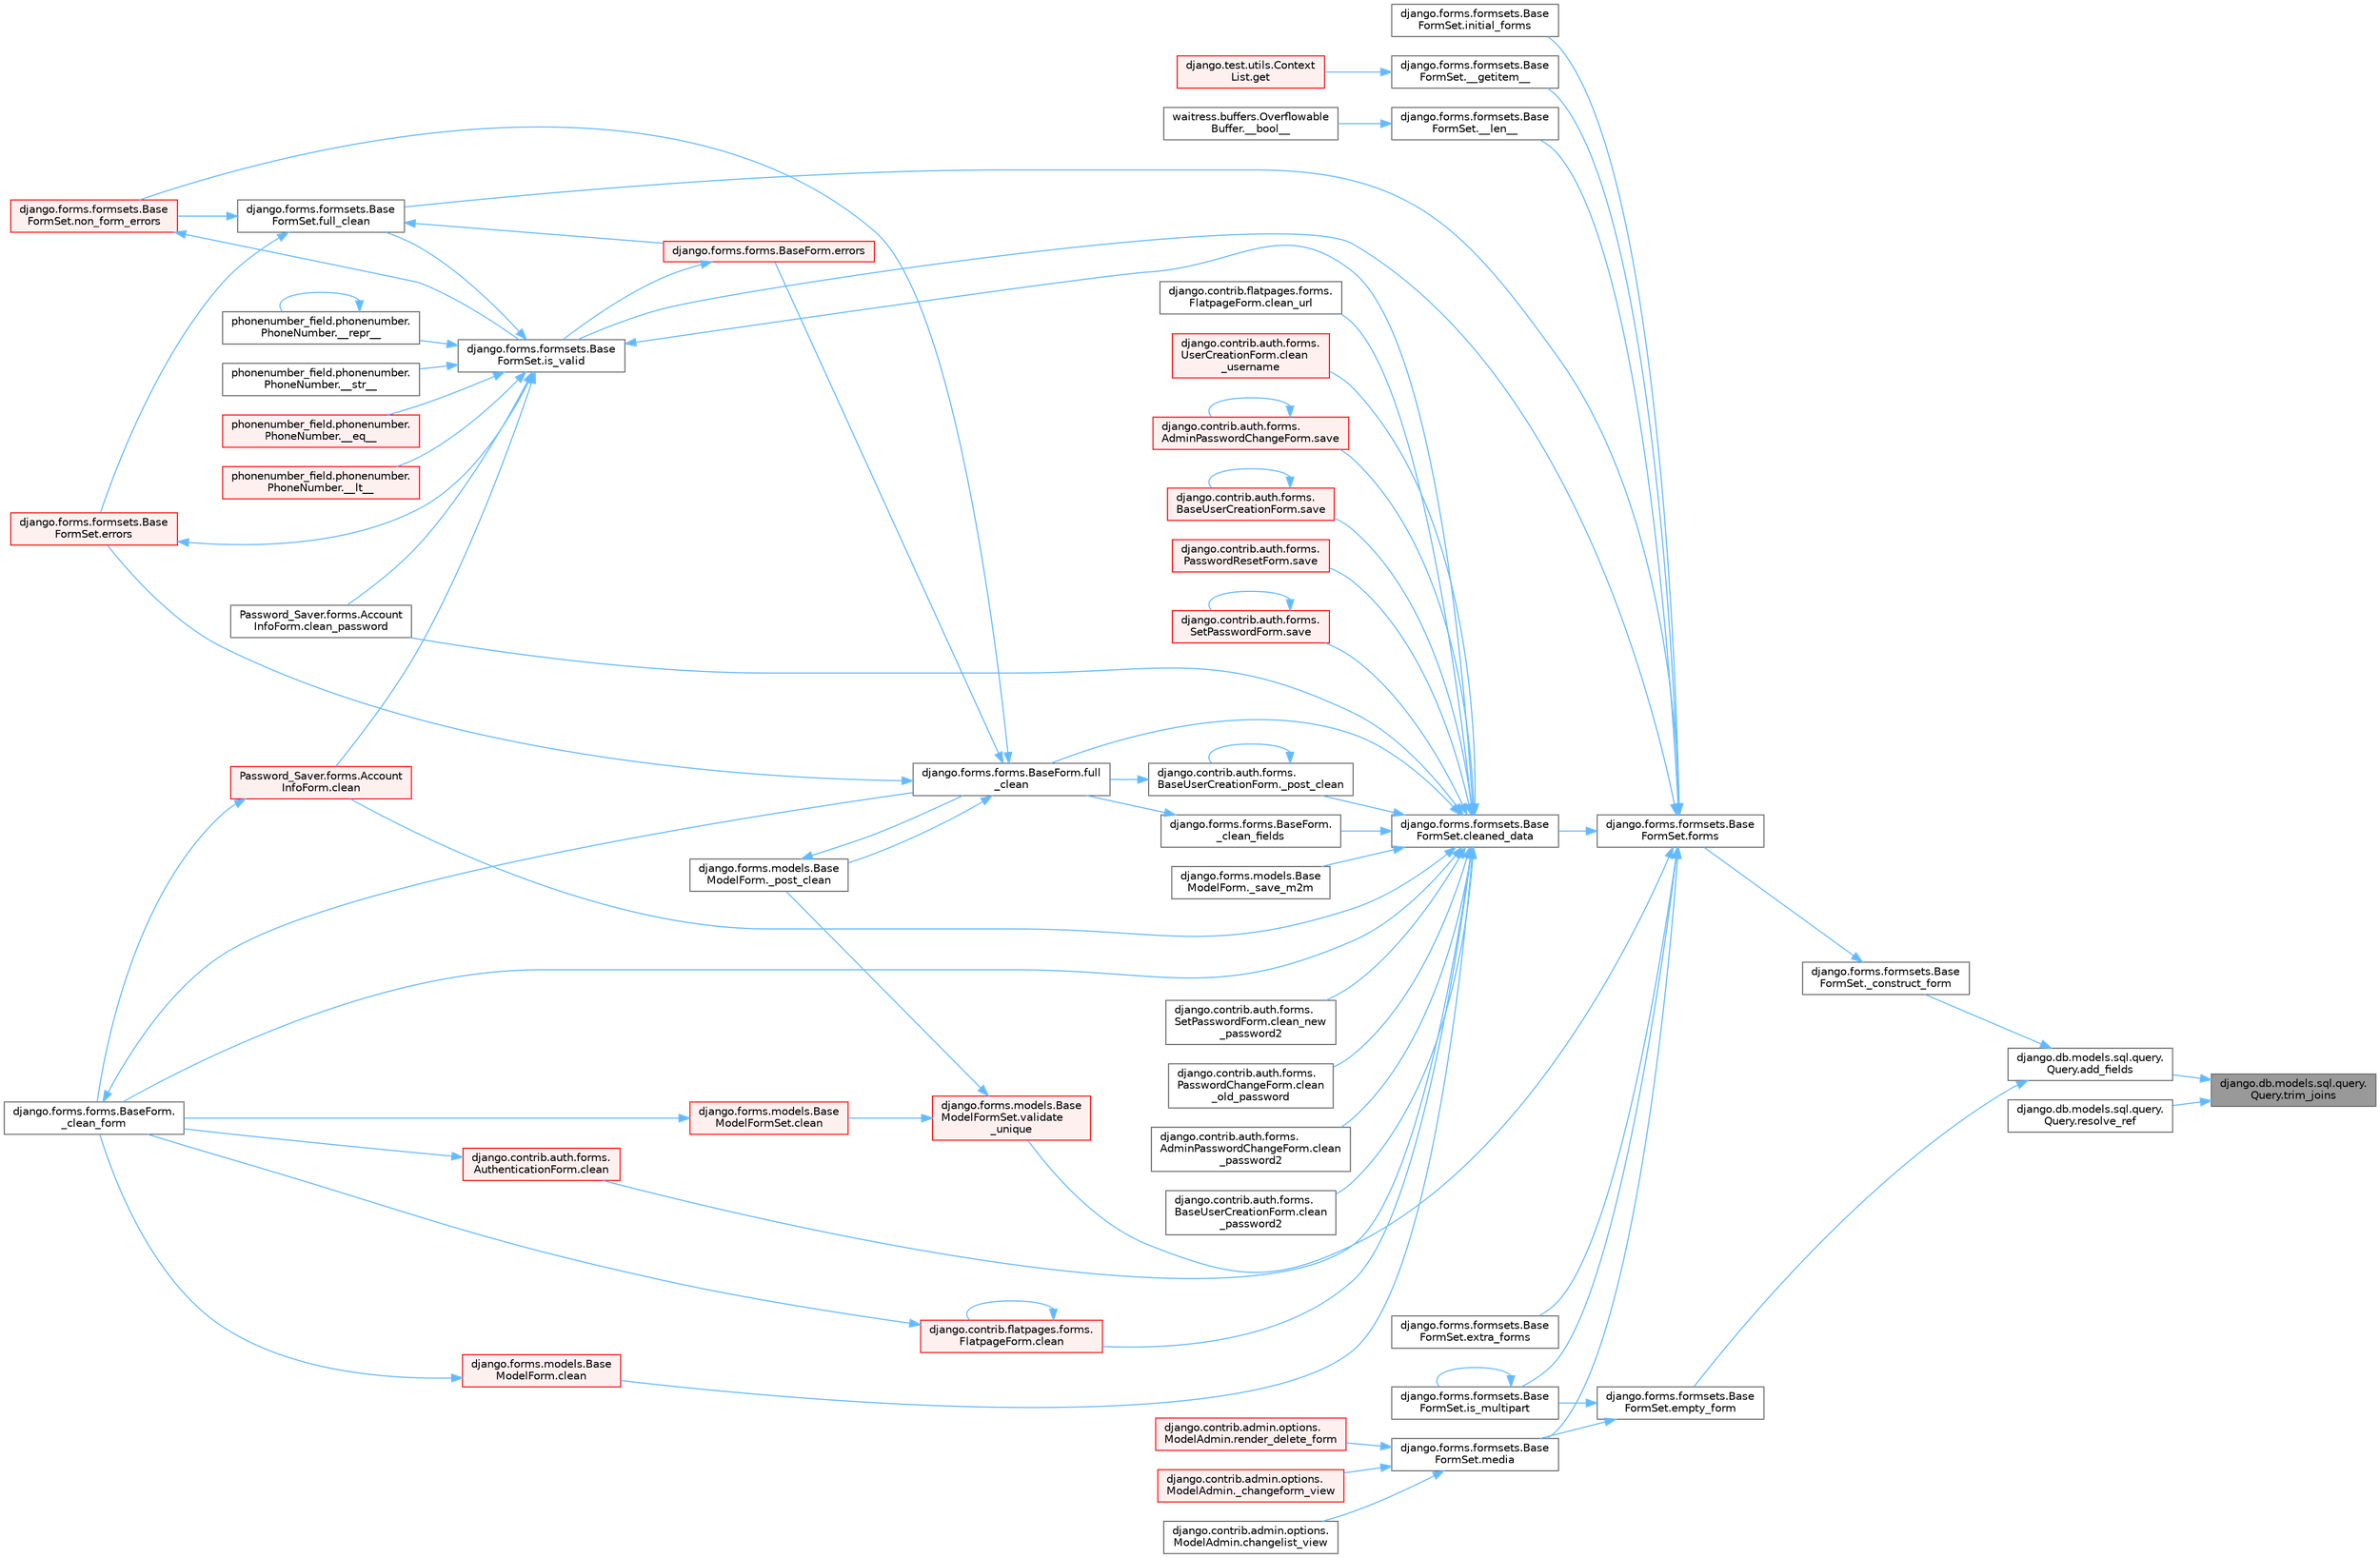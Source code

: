 digraph "django.db.models.sql.query.Query.trim_joins"
{
 // LATEX_PDF_SIZE
  bgcolor="transparent";
  edge [fontname=Helvetica,fontsize=10,labelfontname=Helvetica,labelfontsize=10];
  node [fontname=Helvetica,fontsize=10,shape=box,height=0.2,width=0.4];
  rankdir="RL";
  Node1 [id="Node000001",label="django.db.models.sql.query.\lQuery.trim_joins",height=0.2,width=0.4,color="gray40", fillcolor="grey60", style="filled", fontcolor="black",tooltip=" "];
  Node1 -> Node2 [id="edge1_Node000001_Node000002",dir="back",color="steelblue1",style="solid",tooltip=" "];
  Node2 [id="Node000002",label="django.db.models.sql.query.\lQuery.add_fields",height=0.2,width=0.4,color="grey40", fillcolor="white", style="filled",URL="$classdjango_1_1db_1_1models_1_1sql_1_1query_1_1_query.html#a86b6a93688b1029c5cc8095a6bc8b683",tooltip=" "];
  Node2 -> Node3 [id="edge2_Node000002_Node000003",dir="back",color="steelblue1",style="solid",tooltip=" "];
  Node3 [id="Node000003",label="django.forms.formsets.Base\lFormSet._construct_form",height=0.2,width=0.4,color="grey40", fillcolor="white", style="filled",URL="$classdjango_1_1forms_1_1formsets_1_1_base_form_set.html#a4a92b0779a5f5964325e73f9c8521fe8",tooltip=" "];
  Node3 -> Node4 [id="edge3_Node000003_Node000004",dir="back",color="steelblue1",style="solid",tooltip=" "];
  Node4 [id="Node000004",label="django.forms.formsets.Base\lFormSet.forms",height=0.2,width=0.4,color="grey40", fillcolor="white", style="filled",URL="$classdjango_1_1forms_1_1formsets_1_1_base_form_set.html#a398234150267aa3c6dceaa20a7a507f1",tooltip=" "];
  Node4 -> Node5 [id="edge4_Node000004_Node000005",dir="back",color="steelblue1",style="solid",tooltip=" "];
  Node5 [id="Node000005",label="django.forms.formsets.Base\lFormSet.__getitem__",height=0.2,width=0.4,color="grey40", fillcolor="white", style="filled",URL="$classdjango_1_1forms_1_1formsets_1_1_base_form_set.html#a3ed6460d03a41c30d519e9170d0a17cc",tooltip=" "];
  Node5 -> Node6 [id="edge5_Node000005_Node000006",dir="back",color="steelblue1",style="solid",tooltip=" "];
  Node6 [id="Node000006",label="django.test.utils.Context\lList.get",height=0.2,width=0.4,color="red", fillcolor="#FFF0F0", style="filled",URL="$classdjango_1_1test_1_1utils_1_1_context_list.html#a1797663a8ac92f44dcb9ad281a896842",tooltip=" "];
  Node4 -> Node3176 [id="edge6_Node000004_Node003176",dir="back",color="steelblue1",style="solid",tooltip=" "];
  Node3176 [id="Node003176",label="django.forms.formsets.Base\lFormSet.__len__",height=0.2,width=0.4,color="grey40", fillcolor="white", style="filled",URL="$classdjango_1_1forms_1_1formsets_1_1_base_form_set.html#aa8c1dfbddcb29c04ad7bf814137b3c36",tooltip=" "];
  Node3176 -> Node645 [id="edge7_Node003176_Node000645",dir="back",color="steelblue1",style="solid",tooltip=" "];
  Node645 [id="Node000645",label="waitress.buffers.Overflowable\lBuffer.__bool__",height=0.2,width=0.4,color="grey40", fillcolor="white", style="filled",URL="$classwaitress_1_1buffers_1_1_overflowable_buffer.html#afb6d9eccdeea0e50b91f9281878e017a",tooltip=" "];
  Node4 -> Node1764 [id="edge8_Node000004_Node001764",dir="back",color="steelblue1",style="solid",tooltip=" "];
  Node1764 [id="Node001764",label="django.forms.formsets.Base\lFormSet.cleaned_data",height=0.2,width=0.4,color="grey40", fillcolor="white", style="filled",URL="$classdjango_1_1forms_1_1formsets_1_1_base_form_set.html#ae51d85dd3faa160668adba372c4e87f7",tooltip=" "];
  Node1764 -> Node1765 [id="edge9_Node001764_Node001765",dir="back",color="steelblue1",style="solid",tooltip=" "];
  Node1765 [id="Node001765",label="django.forms.forms.BaseForm.\l_clean_fields",height=0.2,width=0.4,color="grey40", fillcolor="white", style="filled",URL="$classdjango_1_1forms_1_1forms_1_1_base_form.html#a38e014bdeb1b8c2092ec5762f1833d9a",tooltip=" "];
  Node1765 -> Node629 [id="edge10_Node001765_Node000629",dir="back",color="steelblue1",style="solid",tooltip=" "];
  Node629 [id="Node000629",label="django.forms.forms.BaseForm.full\l_clean",height=0.2,width=0.4,color="grey40", fillcolor="white", style="filled",URL="$classdjango_1_1forms_1_1forms_1_1_base_form.html#a396d2448f658dc84a0f0b473ffaae918",tooltip=" "];
  Node629 -> Node630 [id="edge11_Node000629_Node000630",dir="back",color="steelblue1",style="solid",tooltip=" "];
  Node630 [id="Node000630",label="django.forms.models.Base\lModelForm._post_clean",height=0.2,width=0.4,color="grey40", fillcolor="white", style="filled",URL="$classdjango_1_1forms_1_1models_1_1_base_model_form.html#a83e1c0ea3ba97f3a496d07955d1bf124",tooltip=" "];
  Node630 -> Node629 [id="edge12_Node000630_Node000629",dir="back",color="steelblue1",style="solid",tooltip=" "];
  Node629 -> Node631 [id="edge13_Node000629_Node000631",dir="back",color="steelblue1",style="solid",tooltip=" "];
  Node631 [id="Node000631",label="django.forms.forms.BaseForm.errors",height=0.2,width=0.4,color="red", fillcolor="#FFF0F0", style="filled",URL="$classdjango_1_1forms_1_1forms_1_1_base_form.html#aca47cb75eb6c321d1c429b33eca94d49",tooltip=" "];
  Node631 -> Node1783 [id="edge14_Node000631_Node001783",dir="back",color="steelblue1",style="solid",tooltip=" "];
  Node1783 [id="Node001783",label="django.forms.formsets.Base\lFormSet.is_valid",height=0.2,width=0.4,color="grey40", fillcolor="white", style="filled",URL="$classdjango_1_1forms_1_1formsets_1_1_base_form_set.html#a713477cfb7c01e723400df62b49c250c",tooltip=" "];
  Node1783 -> Node1758 [id="edge15_Node001783_Node001758",dir="back",color="steelblue1",style="solid",tooltip=" "];
  Node1758 [id="Node001758",label="phonenumber_field.phonenumber.\lPhoneNumber.__eq__",height=0.2,width=0.4,color="red", fillcolor="#FFF0F0", style="filled",URL="$classphonenumber__field_1_1phonenumber_1_1_phone_number.html#a999c32cd1bfa2dd5c7df70781b09c68b",tooltip=" "];
  Node1783 -> Node1759 [id="edge16_Node001783_Node001759",dir="back",color="steelblue1",style="solid",tooltip=" "];
  Node1759 [id="Node001759",label="phonenumber_field.phonenumber.\lPhoneNumber.__lt__",height=0.2,width=0.4,color="red", fillcolor="#FFF0F0", style="filled",URL="$classphonenumber__field_1_1phonenumber_1_1_phone_number.html#ab94d02fbeda1355644c6c1b3d6f3d9ba",tooltip=" "];
  Node1783 -> Node1760 [id="edge17_Node001783_Node001760",dir="back",color="steelblue1",style="solid",tooltip=" "];
  Node1760 [id="Node001760",label="phonenumber_field.phonenumber.\lPhoneNumber.__repr__",height=0.2,width=0.4,color="grey40", fillcolor="white", style="filled",URL="$classphonenumber__field_1_1phonenumber_1_1_phone_number.html#a5420c965a5ecfad87cb6bce245cd91a5",tooltip=" "];
  Node1760 -> Node1760 [id="edge18_Node001760_Node001760",dir="back",color="steelblue1",style="solid",tooltip=" "];
  Node1783 -> Node1761 [id="edge19_Node001783_Node001761",dir="back",color="steelblue1",style="solid",tooltip=" "];
  Node1761 [id="Node001761",label="phonenumber_field.phonenumber.\lPhoneNumber.__str__",height=0.2,width=0.4,color="grey40", fillcolor="white", style="filled",URL="$classphonenumber__field_1_1phonenumber_1_1_phone_number.html#a773f55fba29310ea2218e4bbca83ba6d",tooltip=" "];
  Node1783 -> Node1762 [id="edge20_Node001783_Node001762",dir="back",color="steelblue1",style="solid",tooltip=" "];
  Node1762 [id="Node001762",label="Password_Saver.forms.Account\lInfoForm.clean",height=0.2,width=0.4,color="red", fillcolor="#FFF0F0", style="filled",URL="$class_password___saver_1_1forms_1_1_account_info_form.html#a89126d6030ebafc64c8aeeb352113c54",tooltip=" "];
  Node1762 -> Node628 [id="edge21_Node001762_Node000628",dir="back",color="steelblue1",style="solid",tooltip=" "];
  Node628 [id="Node000628",label="django.forms.forms.BaseForm.\l_clean_form",height=0.2,width=0.4,color="grey40", fillcolor="white", style="filled",URL="$classdjango_1_1forms_1_1forms_1_1_base_form.html#ae5eed108001c1a75985b75174fe23f1f",tooltip=" "];
  Node628 -> Node629 [id="edge22_Node000628_Node000629",dir="back",color="steelblue1",style="solid",tooltip=" "];
  Node1783 -> Node1763 [id="edge23_Node001783_Node001763",dir="back",color="steelblue1",style="solid",tooltip=" "];
  Node1763 [id="Node001763",label="Password_Saver.forms.Account\lInfoForm.clean_password",height=0.2,width=0.4,color="grey40", fillcolor="white", style="filled",URL="$class_password___saver_1_1forms_1_1_account_info_form.html#a6397d8e90a910bed34ed0ebcf5f74a4e",tooltip=" "];
  Node1783 -> Node1764 [id="edge24_Node001783_Node001764",dir="back",color="steelblue1",style="solid",tooltip=" "];
  Node1783 -> Node1784 [id="edge25_Node001783_Node001784",dir="back",color="steelblue1",style="solid",tooltip=" "];
  Node1784 [id="Node001784",label="django.forms.formsets.Base\lFormSet.full_clean",height=0.2,width=0.4,color="grey40", fillcolor="white", style="filled",URL="$classdjango_1_1forms_1_1formsets_1_1_base_form_set.html#aa475bdb58853c14bfcd93bd7b494e3b1",tooltip=" "];
  Node1784 -> Node631 [id="edge26_Node001784_Node000631",dir="back",color="steelblue1",style="solid",tooltip=" "];
  Node1784 -> Node671 [id="edge27_Node001784_Node000671",dir="back",color="steelblue1",style="solid",tooltip=" "];
  Node671 [id="Node000671",label="django.forms.formsets.Base\lFormSet.errors",height=0.2,width=0.4,color="red", fillcolor="#FFF0F0", style="filled",URL="$classdjango_1_1forms_1_1formsets_1_1_base_form_set.html#a9e249e2240c3ae2775249e3d3da42020",tooltip=" "];
  Node671 -> Node1783 [id="edge28_Node000671_Node001783",dir="back",color="steelblue1",style="solid",tooltip=" "];
  Node1784 -> Node1785 [id="edge29_Node001784_Node001785",dir="back",color="steelblue1",style="solid",tooltip=" "];
  Node1785 [id="Node001785",label="django.forms.formsets.Base\lFormSet.non_form_errors",height=0.2,width=0.4,color="red", fillcolor="#FFF0F0", style="filled",URL="$classdjango_1_1forms_1_1formsets_1_1_base_form_set.html#a8b499fb5fdd72c59134bf40aeac2de3c",tooltip=" "];
  Node1785 -> Node1783 [id="edge30_Node001785_Node001783",dir="back",color="steelblue1",style="solid",tooltip=" "];
  Node629 -> Node671 [id="edge31_Node000629_Node000671",dir="back",color="steelblue1",style="solid",tooltip=" "];
  Node629 -> Node1785 [id="edge32_Node000629_Node001785",dir="back",color="steelblue1",style="solid",tooltip=" "];
  Node1764 -> Node628 [id="edge33_Node001764_Node000628",dir="back",color="steelblue1",style="solid",tooltip=" "];
  Node1764 -> Node1766 [id="edge34_Node001764_Node001766",dir="back",color="steelblue1",style="solid",tooltip=" "];
  Node1766 [id="Node001766",label="django.contrib.auth.forms.\lBaseUserCreationForm._post_clean",height=0.2,width=0.4,color="grey40", fillcolor="white", style="filled",URL="$classdjango_1_1contrib_1_1auth_1_1forms_1_1_base_user_creation_form.html#aa7775ca44825f4bfa9262b10a9c0281c",tooltip=" "];
  Node1766 -> Node1766 [id="edge35_Node001766_Node001766",dir="back",color="steelblue1",style="solid",tooltip=" "];
  Node1766 -> Node629 [id="edge36_Node001766_Node000629",dir="back",color="steelblue1",style="solid",tooltip=" "];
  Node1764 -> Node1767 [id="edge37_Node001764_Node001767",dir="back",color="steelblue1",style="solid",tooltip=" "];
  Node1767 [id="Node001767",label="django.forms.models.Base\lModelForm._save_m2m",height=0.2,width=0.4,color="grey40", fillcolor="white", style="filled",URL="$classdjango_1_1forms_1_1models_1_1_base_model_form.html#a8e143465fa5977b65ce53f521fa65067",tooltip=" "];
  Node1764 -> Node669 [id="edge38_Node001764_Node000669",dir="back",color="steelblue1",style="solid",tooltip=" "];
  Node669 [id="Node000669",label="django.contrib.auth.forms.\lAuthenticationForm.clean",height=0.2,width=0.4,color="red", fillcolor="#FFF0F0", style="filled",URL="$classdjango_1_1contrib_1_1auth_1_1forms_1_1_authentication_form.html#a92d28be6696caa8d1b7068eefe81793a",tooltip=" "];
  Node669 -> Node628 [id="edge39_Node000669_Node000628",dir="back",color="steelblue1",style="solid",tooltip=" "];
  Node1764 -> Node1768 [id="edge40_Node001764_Node001768",dir="back",color="steelblue1",style="solid",tooltip=" "];
  Node1768 [id="Node001768",label="django.contrib.flatpages.forms.\lFlatpageForm.clean",height=0.2,width=0.4,color="red", fillcolor="#FFF0F0", style="filled",URL="$classdjango_1_1contrib_1_1flatpages_1_1forms_1_1_flatpage_form.html#a0deb29d4415dbd84c765b5972de07e52",tooltip=" "];
  Node1768 -> Node628 [id="edge41_Node001768_Node000628",dir="back",color="steelblue1",style="solid",tooltip=" "];
  Node1768 -> Node1768 [id="edge42_Node001768_Node001768",dir="back",color="steelblue1",style="solid",tooltip=" "];
  Node1764 -> Node1769 [id="edge43_Node001764_Node001769",dir="back",color="steelblue1",style="solid",tooltip=" "];
  Node1769 [id="Node001769",label="django.forms.models.Base\lModelForm.clean",height=0.2,width=0.4,color="red", fillcolor="#FFF0F0", style="filled",URL="$classdjango_1_1forms_1_1models_1_1_base_model_form.html#a6a374c3b609f402d6566b2ee3ff98672",tooltip=" "];
  Node1769 -> Node628 [id="edge44_Node001769_Node000628",dir="back",color="steelblue1",style="solid",tooltip=" "];
  Node1764 -> Node1762 [id="edge45_Node001764_Node001762",dir="back",color="steelblue1",style="solid",tooltip=" "];
  Node1764 -> Node1770 [id="edge46_Node001764_Node001770",dir="back",color="steelblue1",style="solid",tooltip=" "];
  Node1770 [id="Node001770",label="django.contrib.auth.forms.\lSetPasswordForm.clean_new\l_password2",height=0.2,width=0.4,color="grey40", fillcolor="white", style="filled",URL="$classdjango_1_1contrib_1_1auth_1_1forms_1_1_set_password_form.html#aefb49bddbbf63909718ecac6718b609d",tooltip=" "];
  Node1764 -> Node1771 [id="edge47_Node001764_Node001771",dir="back",color="steelblue1",style="solid",tooltip=" "];
  Node1771 [id="Node001771",label="django.contrib.auth.forms.\lPasswordChangeForm.clean\l_old_password",height=0.2,width=0.4,color="grey40", fillcolor="white", style="filled",URL="$classdjango_1_1contrib_1_1auth_1_1forms_1_1_password_change_form.html#a4d339cd14a321ba76cb6caf226c56d8d",tooltip=" "];
  Node1764 -> Node1763 [id="edge48_Node001764_Node001763",dir="back",color="steelblue1",style="solid",tooltip=" "];
  Node1764 -> Node1772 [id="edge49_Node001764_Node001772",dir="back",color="steelblue1",style="solid",tooltip=" "];
  Node1772 [id="Node001772",label="django.contrib.auth.forms.\lAdminPasswordChangeForm.clean\l_password2",height=0.2,width=0.4,color="grey40", fillcolor="white", style="filled",URL="$classdjango_1_1contrib_1_1auth_1_1forms_1_1_admin_password_change_form.html#a7e2cc7b4982538a54fc20fb155285496",tooltip=" "];
  Node1764 -> Node1773 [id="edge50_Node001764_Node001773",dir="back",color="steelblue1",style="solid",tooltip=" "];
  Node1773 [id="Node001773",label="django.contrib.auth.forms.\lBaseUserCreationForm.clean\l_password2",height=0.2,width=0.4,color="grey40", fillcolor="white", style="filled",URL="$classdjango_1_1contrib_1_1auth_1_1forms_1_1_base_user_creation_form.html#afe0d67cb9bbafa947e8c7ba75e6b8dd2",tooltip=" "];
  Node1764 -> Node1774 [id="edge51_Node001764_Node001774",dir="back",color="steelblue1",style="solid",tooltip=" "];
  Node1774 [id="Node001774",label="django.contrib.flatpages.forms.\lFlatpageForm.clean_url",height=0.2,width=0.4,color="grey40", fillcolor="white", style="filled",URL="$classdjango_1_1contrib_1_1flatpages_1_1forms_1_1_flatpage_form.html#a754fc61d64c13e49b6efd2b81954180c",tooltip=" "];
  Node1764 -> Node1775 [id="edge52_Node001764_Node001775",dir="back",color="steelblue1",style="solid",tooltip=" "];
  Node1775 [id="Node001775",label="django.contrib.auth.forms.\lUserCreationForm.clean\l_username",height=0.2,width=0.4,color="red", fillcolor="#FFF0F0", style="filled",URL="$classdjango_1_1contrib_1_1auth_1_1forms_1_1_user_creation_form.html#ab825a1782c52e0106904118ba584f68d",tooltip=" "];
  Node1764 -> Node629 [id="edge53_Node001764_Node000629",dir="back",color="steelblue1",style="solid",tooltip=" "];
  Node1764 -> Node1779 [id="edge54_Node001764_Node001779",dir="back",color="steelblue1",style="solid",tooltip=" "];
  Node1779 [id="Node001779",label="django.contrib.auth.forms.\lAdminPasswordChangeForm.save",height=0.2,width=0.4,color="red", fillcolor="#FFF0F0", style="filled",URL="$classdjango_1_1contrib_1_1auth_1_1forms_1_1_admin_password_change_form.html#ae15e853bc0c64b8b061876b4987d63fc",tooltip=" "];
  Node1779 -> Node1779 [id="edge55_Node001779_Node001779",dir="back",color="steelblue1",style="solid",tooltip=" "];
  Node1764 -> Node1780 [id="edge56_Node001764_Node001780",dir="back",color="steelblue1",style="solid",tooltip=" "];
  Node1780 [id="Node001780",label="django.contrib.auth.forms.\lBaseUserCreationForm.save",height=0.2,width=0.4,color="red", fillcolor="#FFF0F0", style="filled",URL="$classdjango_1_1contrib_1_1auth_1_1forms_1_1_base_user_creation_form.html#a5375478a3c6ff7c9d6983081bb2e46c0",tooltip=" "];
  Node1780 -> Node1780 [id="edge57_Node001780_Node001780",dir="back",color="steelblue1",style="solid",tooltip=" "];
  Node1764 -> Node1781 [id="edge58_Node001764_Node001781",dir="back",color="steelblue1",style="solid",tooltip=" "];
  Node1781 [id="Node001781",label="django.contrib.auth.forms.\lPasswordResetForm.save",height=0.2,width=0.4,color="red", fillcolor="#FFF0F0", style="filled",URL="$classdjango_1_1contrib_1_1auth_1_1forms_1_1_password_reset_form.html#a08fea86409996b9e4ceb5515c94c15be",tooltip=" "];
  Node1764 -> Node1782 [id="edge59_Node001764_Node001782",dir="back",color="steelblue1",style="solid",tooltip=" "];
  Node1782 [id="Node001782",label="django.contrib.auth.forms.\lSetPasswordForm.save",height=0.2,width=0.4,color="red", fillcolor="#FFF0F0", style="filled",URL="$classdjango_1_1contrib_1_1auth_1_1forms_1_1_set_password_form.html#ac95fe41703972b1012ff86602e2d4896",tooltip=" "];
  Node1782 -> Node1782 [id="edge60_Node001782_Node001782",dir="back",color="steelblue1",style="solid",tooltip=" "];
  Node4 -> Node1917 [id="edge61_Node000004_Node001917",dir="back",color="steelblue1",style="solid",tooltip=" "];
  Node1917 [id="Node001917",label="django.forms.formsets.Base\lFormSet.extra_forms",height=0.2,width=0.4,color="grey40", fillcolor="white", style="filled",URL="$classdjango_1_1forms_1_1formsets_1_1_base_form_set.html#a80e8dd7968259b3ccdfd86ac190c342a",tooltip=" "];
  Node4 -> Node1784 [id="edge62_Node000004_Node001784",dir="back",color="steelblue1",style="solid",tooltip=" "];
  Node4 -> Node1918 [id="edge63_Node000004_Node001918",dir="back",color="steelblue1",style="solid",tooltip=" "];
  Node1918 [id="Node001918",label="django.forms.formsets.Base\lFormSet.initial_forms",height=0.2,width=0.4,color="grey40", fillcolor="white", style="filled",URL="$classdjango_1_1forms_1_1formsets_1_1_base_form_set.html#a36a0e4b12f42f368c74d3a704cc58d03",tooltip=" "];
  Node4 -> Node1890 [id="edge64_Node000004_Node001890",dir="back",color="steelblue1",style="solid",tooltip=" "];
  Node1890 [id="Node001890",label="django.forms.formsets.Base\lFormSet.is_multipart",height=0.2,width=0.4,color="grey40", fillcolor="white", style="filled",URL="$classdjango_1_1forms_1_1formsets_1_1_base_form_set.html#a70cb5455998cfb8556810d3215d617c8",tooltip=" "];
  Node1890 -> Node1890 [id="edge65_Node001890_Node001890",dir="back",color="steelblue1",style="solid",tooltip=" "];
  Node4 -> Node1783 [id="edge66_Node000004_Node001783",dir="back",color="steelblue1",style="solid",tooltip=" "];
  Node4 -> Node1891 [id="edge67_Node000004_Node001891",dir="back",color="steelblue1",style="solid",tooltip=" "];
  Node1891 [id="Node001891",label="django.forms.formsets.Base\lFormSet.media",height=0.2,width=0.4,color="grey40", fillcolor="white", style="filled",URL="$classdjango_1_1forms_1_1formsets_1_1_base_form_set.html#a6f8913e4888f6eb8afa928cf91e9c8f9",tooltip=" "];
  Node1891 -> Node1892 [id="edge68_Node001891_Node001892",dir="back",color="steelblue1",style="solid",tooltip=" "];
  Node1892 [id="Node001892",label="django.contrib.admin.options.\lModelAdmin._changeform_view",height=0.2,width=0.4,color="red", fillcolor="#FFF0F0", style="filled",URL="$classdjango_1_1contrib_1_1admin_1_1options_1_1_model_admin.html#a06082f9f8128d66a16cda8098c673dae",tooltip=" "];
  Node1891 -> Node1896 [id="edge69_Node001891_Node001896",dir="back",color="steelblue1",style="solid",tooltip=" "];
  Node1896 [id="Node001896",label="django.contrib.admin.options.\lModelAdmin.changelist_view",height=0.2,width=0.4,color="grey40", fillcolor="white", style="filled",URL="$classdjango_1_1contrib_1_1admin_1_1options_1_1_model_admin.html#af5f3d8010317ded7325e649561a4d909",tooltip=" "];
  Node1891 -> Node1897 [id="edge70_Node001891_Node001897",dir="back",color="steelblue1",style="solid",tooltip=" "];
  Node1897 [id="Node001897",label="django.contrib.admin.options.\lModelAdmin.render_delete_form",height=0.2,width=0.4,color="red", fillcolor="#FFF0F0", style="filled",URL="$classdjango_1_1contrib_1_1admin_1_1options_1_1_model_admin.html#a027ffc94c0e782bdb539dab9e58d293f",tooltip=" "];
  Node4 -> Node3177 [id="edge71_Node000004_Node003177",dir="back",color="steelblue1",style="solid",tooltip=" "];
  Node3177 [id="Node003177",label="django.forms.models.Base\lModelFormSet.validate\l_unique",height=0.2,width=0.4,color="red", fillcolor="#FFF0F0", style="filled",URL="$classdjango_1_1forms_1_1models_1_1_base_model_form_set.html#a0d01f97a86fd02a126b2fd51d02fd07d",tooltip=" "];
  Node3177 -> Node630 [id="edge72_Node003177_Node000630",dir="back",color="steelblue1",style="solid",tooltip=" "];
  Node3177 -> Node3178 [id="edge73_Node003177_Node003178",dir="back",color="steelblue1",style="solid",tooltip=" "];
  Node3178 [id="Node003178",label="django.forms.models.Base\lModelFormSet.clean",height=0.2,width=0.4,color="red", fillcolor="#FFF0F0", style="filled",URL="$classdjango_1_1forms_1_1models_1_1_base_model_form_set.html#ad5d65e17ad34585bb486c82fe71e53d4",tooltip=" "];
  Node3178 -> Node628 [id="edge74_Node003178_Node000628",dir="back",color="steelblue1",style="solid",tooltip=" "];
  Node2 -> Node1889 [id="edge75_Node000002_Node001889",dir="back",color="steelblue1",style="solid",tooltip=" "];
  Node1889 [id="Node001889",label="django.forms.formsets.Base\lFormSet.empty_form",height=0.2,width=0.4,color="grey40", fillcolor="white", style="filled",URL="$classdjango_1_1forms_1_1formsets_1_1_base_form_set.html#a69a56ef37f740ee182c119cf62cf42a1",tooltip=" "];
  Node1889 -> Node1890 [id="edge76_Node001889_Node001890",dir="back",color="steelblue1",style="solid",tooltip=" "];
  Node1889 -> Node1891 [id="edge77_Node001889_Node001891",dir="back",color="steelblue1",style="solid",tooltip=" "];
  Node1 -> Node2960 [id="edge78_Node000001_Node002960",dir="back",color="steelblue1",style="solid",tooltip=" "];
  Node2960 [id="Node002960",label="django.db.models.sql.query.\lQuery.resolve_ref",height=0.2,width=0.4,color="grey40", fillcolor="white", style="filled",URL="$classdjango_1_1db_1_1models_1_1sql_1_1query_1_1_query.html#a04a08b4294679286562aa85841af46d6",tooltip=" "];
}
